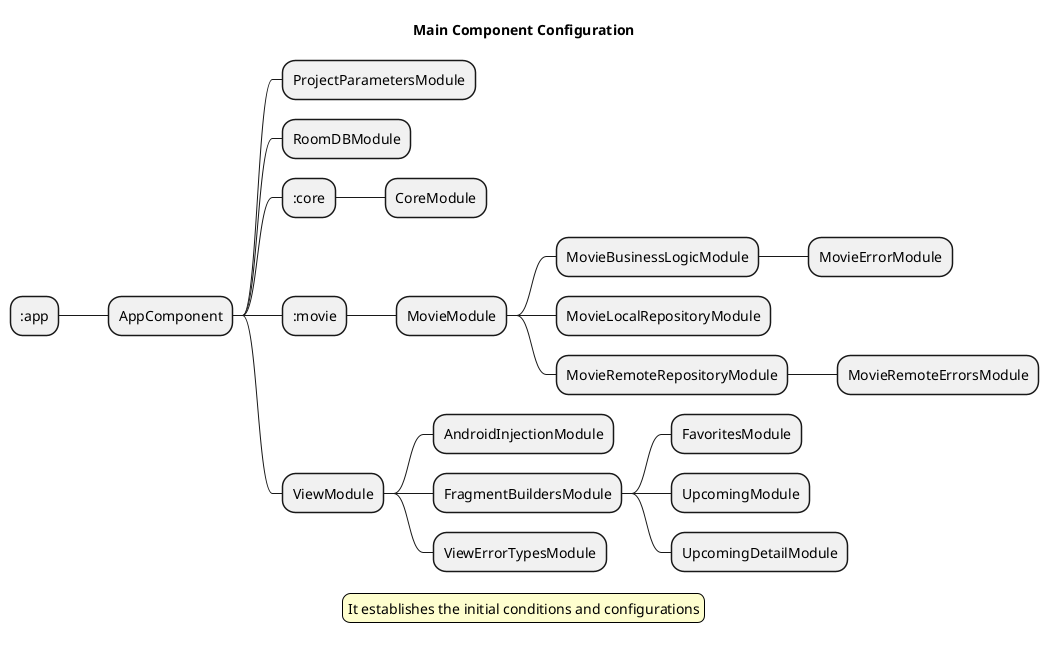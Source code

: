 @startmindmap

title Main Component Configuration
* :app
** AppComponent
*** ProjectParametersModule
*** RoomDBModule
*** :core
**** CoreModule
*** :movie
**** MovieModule
***** MovieBusinessLogicModule
****** MovieErrorModule
***** MovieLocalRepositoryModule
***** MovieRemoteRepositoryModule
****** MovieRemoteErrorsModule
*** ViewModule
**** AndroidInjectionModule
**** FragmentBuildersModule
***** FavoritesModule
***** UpcomingModule
***** UpcomingDetailModule
**** ViewErrorTypesModule
legend
It establishes the initial conditions and configurations
end legend

skinparam legendBackgroundColor #FEFECE
@endmindmap